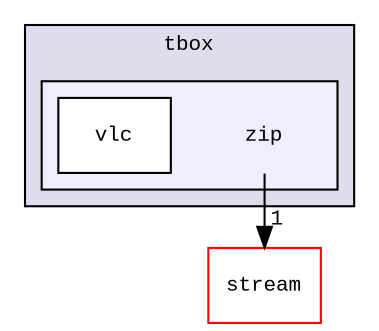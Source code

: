 digraph "src/tbox/zip" {
  compound=true
  node [ fontsize="10", fontname="CourierNew"];
  edge [ labelfontsize="10", labelfontname="CourierNew"];
  subgraph clusterdir_74c89af92d2f666610693d1f60c4bc85 {
    graph [ bgcolor="#ddddee", pencolor="black", label="tbox" fontname="CourierNew", fontsize="10", URL="dir_74c89af92d2f666610693d1f60c4bc85.html"]
  subgraph clusterdir_32b2c809fcc2ba3b7954485e3d0b9a46 {
    graph [ bgcolor="#eeeeff", pencolor="black", label="" URL="dir_32b2c809fcc2ba3b7954485e3d0b9a46.html"];
    dir_32b2c809fcc2ba3b7954485e3d0b9a46 [shape=plaintext label="zip"];
    dir_bed7383eabb7c40baf7115db345b343a [shape=box label="vlc" color="black" fillcolor="white" style="filled" URL="dir_bed7383eabb7c40baf7115db345b343a.html"];
  }
  }
  dir_097050573d8d31c571800575b2db96e7 [shape=box label="stream" fillcolor="white" style="filled" color="red" URL="dir_097050573d8d31c571800575b2db96e7.html"];
  dir_32b2c809fcc2ba3b7954485e3d0b9a46->dir_097050573d8d31c571800575b2db96e7 [headlabel="1", labeldistance=1.5 headhref="dir_000068_000055.html"];
}
